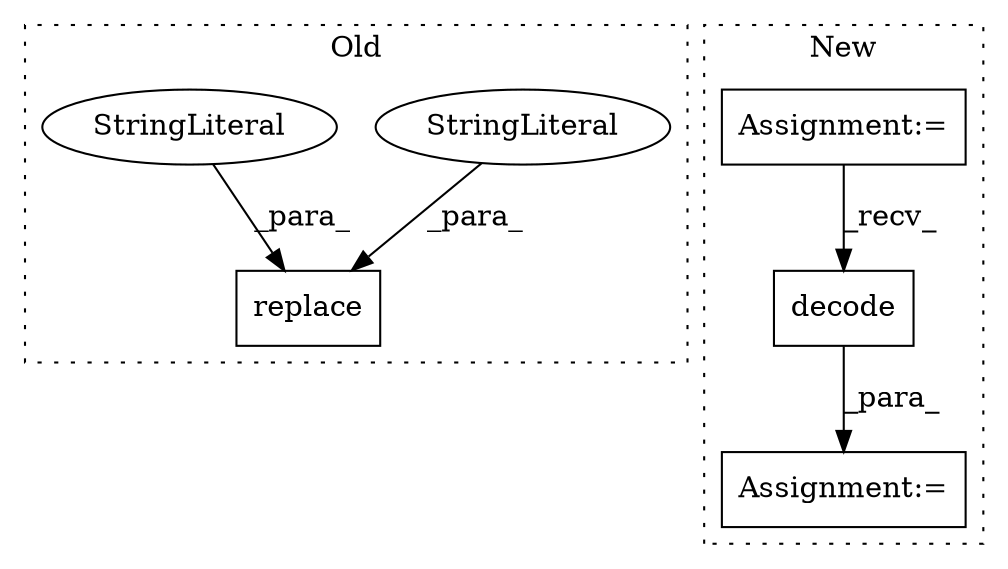 digraph G {
subgraph cluster0 {
1 [label="replace" a="32" s="50532,50547" l="8,1" shape="box"];
3 [label="StringLiteral" a="45" s="50540" l="3" shape="ellipse"];
4 [label="StringLiteral" a="45" s="50544" l="3" shape="ellipse"];
label = "Old";
style="dotted";
}
subgraph cluster1 {
2 [label="decode" a="32" s="50278" l="8" shape="box"];
5 [label="Assignment:=" a="7" s="50260" l="1" shape="box"];
6 [label="Assignment:=" a="7" s="50172" l="1" shape="box"];
label = "New";
style="dotted";
}
2 -> 5 [label="_para_"];
3 -> 1 [label="_para_"];
4 -> 1 [label="_para_"];
6 -> 2 [label="_recv_"];
}